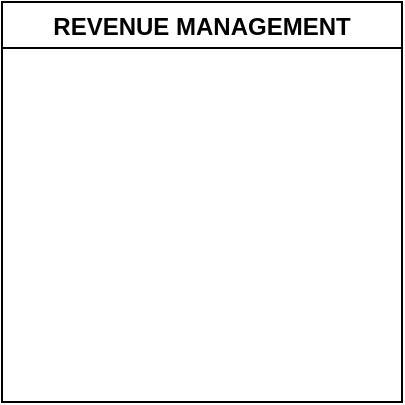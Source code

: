<mxfile version="13.10.9" type="github">
  <diagram id="RGe8L_a2aIqyZJqOn9al" name="Page-1">
    <mxGraphModel dx="1038" dy="547" grid="1" gridSize="10" guides="1" tooltips="1" connect="1" arrows="1" fold="1" page="1" pageScale="1" pageWidth="1169" pageHeight="827" math="0" shadow="0">
      <root>
        <mxCell id="0" />
        <mxCell id="1" parent="0" />
        <mxCell id="Dpi-eczcYg3Tv1v0k0GE-1" value="REVENUE MANAGEMENT" style="swimlane;" vertex="1" parent="1">
          <mxGeometry x="430" y="180" width="200" height="200" as="geometry" />
        </mxCell>
      </root>
    </mxGraphModel>
  </diagram>
</mxfile>
